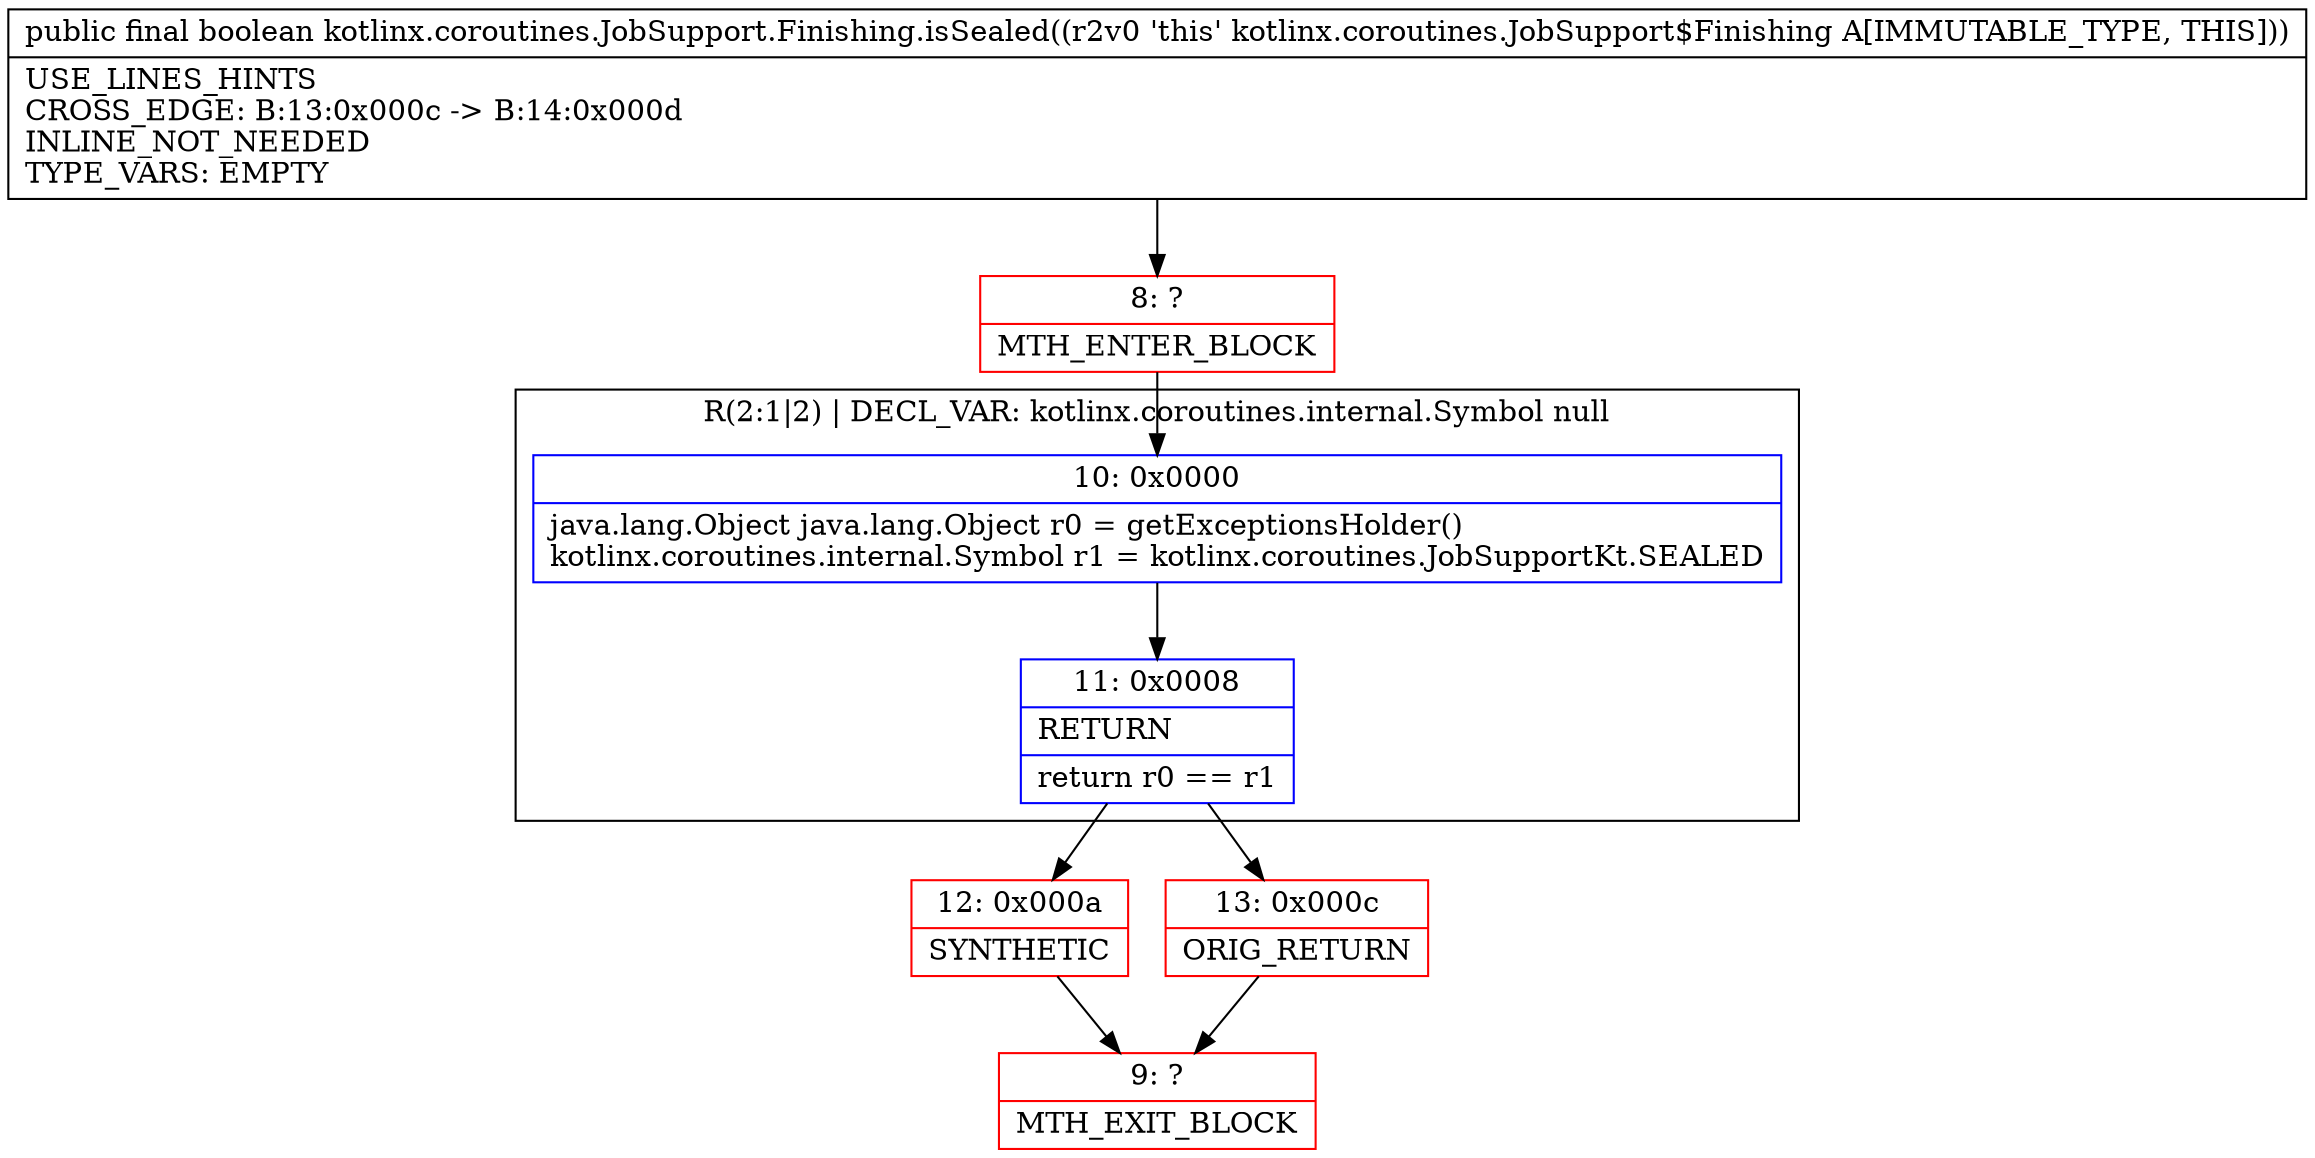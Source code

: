 digraph "CFG forkotlinx.coroutines.JobSupport.Finishing.isSealed()Z" {
subgraph cluster_Region_163335832 {
label = "R(2:1|2) | DECL_VAR: kotlinx.coroutines.internal.Symbol null\l";
node [shape=record,color=blue];
Node_10 [shape=record,label="{10\:\ 0x0000|java.lang.Object java.lang.Object r0 = getExceptionsHolder()\lkotlinx.coroutines.internal.Symbol r1 = kotlinx.coroutines.JobSupportKt.SEALED\l}"];
Node_11 [shape=record,label="{11\:\ 0x0008|RETURN\l|return r0 == r1\l}"];
}
Node_8 [shape=record,color=red,label="{8\:\ ?|MTH_ENTER_BLOCK\l}"];
Node_12 [shape=record,color=red,label="{12\:\ 0x000a|SYNTHETIC\l}"];
Node_9 [shape=record,color=red,label="{9\:\ ?|MTH_EXIT_BLOCK\l}"];
Node_13 [shape=record,color=red,label="{13\:\ 0x000c|ORIG_RETURN\l}"];
MethodNode[shape=record,label="{public final boolean kotlinx.coroutines.JobSupport.Finishing.isSealed((r2v0 'this' kotlinx.coroutines.JobSupport$Finishing A[IMMUTABLE_TYPE, THIS]))  | USE_LINES_HINTS\lCROSS_EDGE: B:13:0x000c \-\> B:14:0x000d\lINLINE_NOT_NEEDED\lTYPE_VARS: EMPTY\l}"];
MethodNode -> Node_8;Node_10 -> Node_11;
Node_11 -> Node_12;
Node_11 -> Node_13;
Node_8 -> Node_10;
Node_12 -> Node_9;
Node_13 -> Node_9;
}

